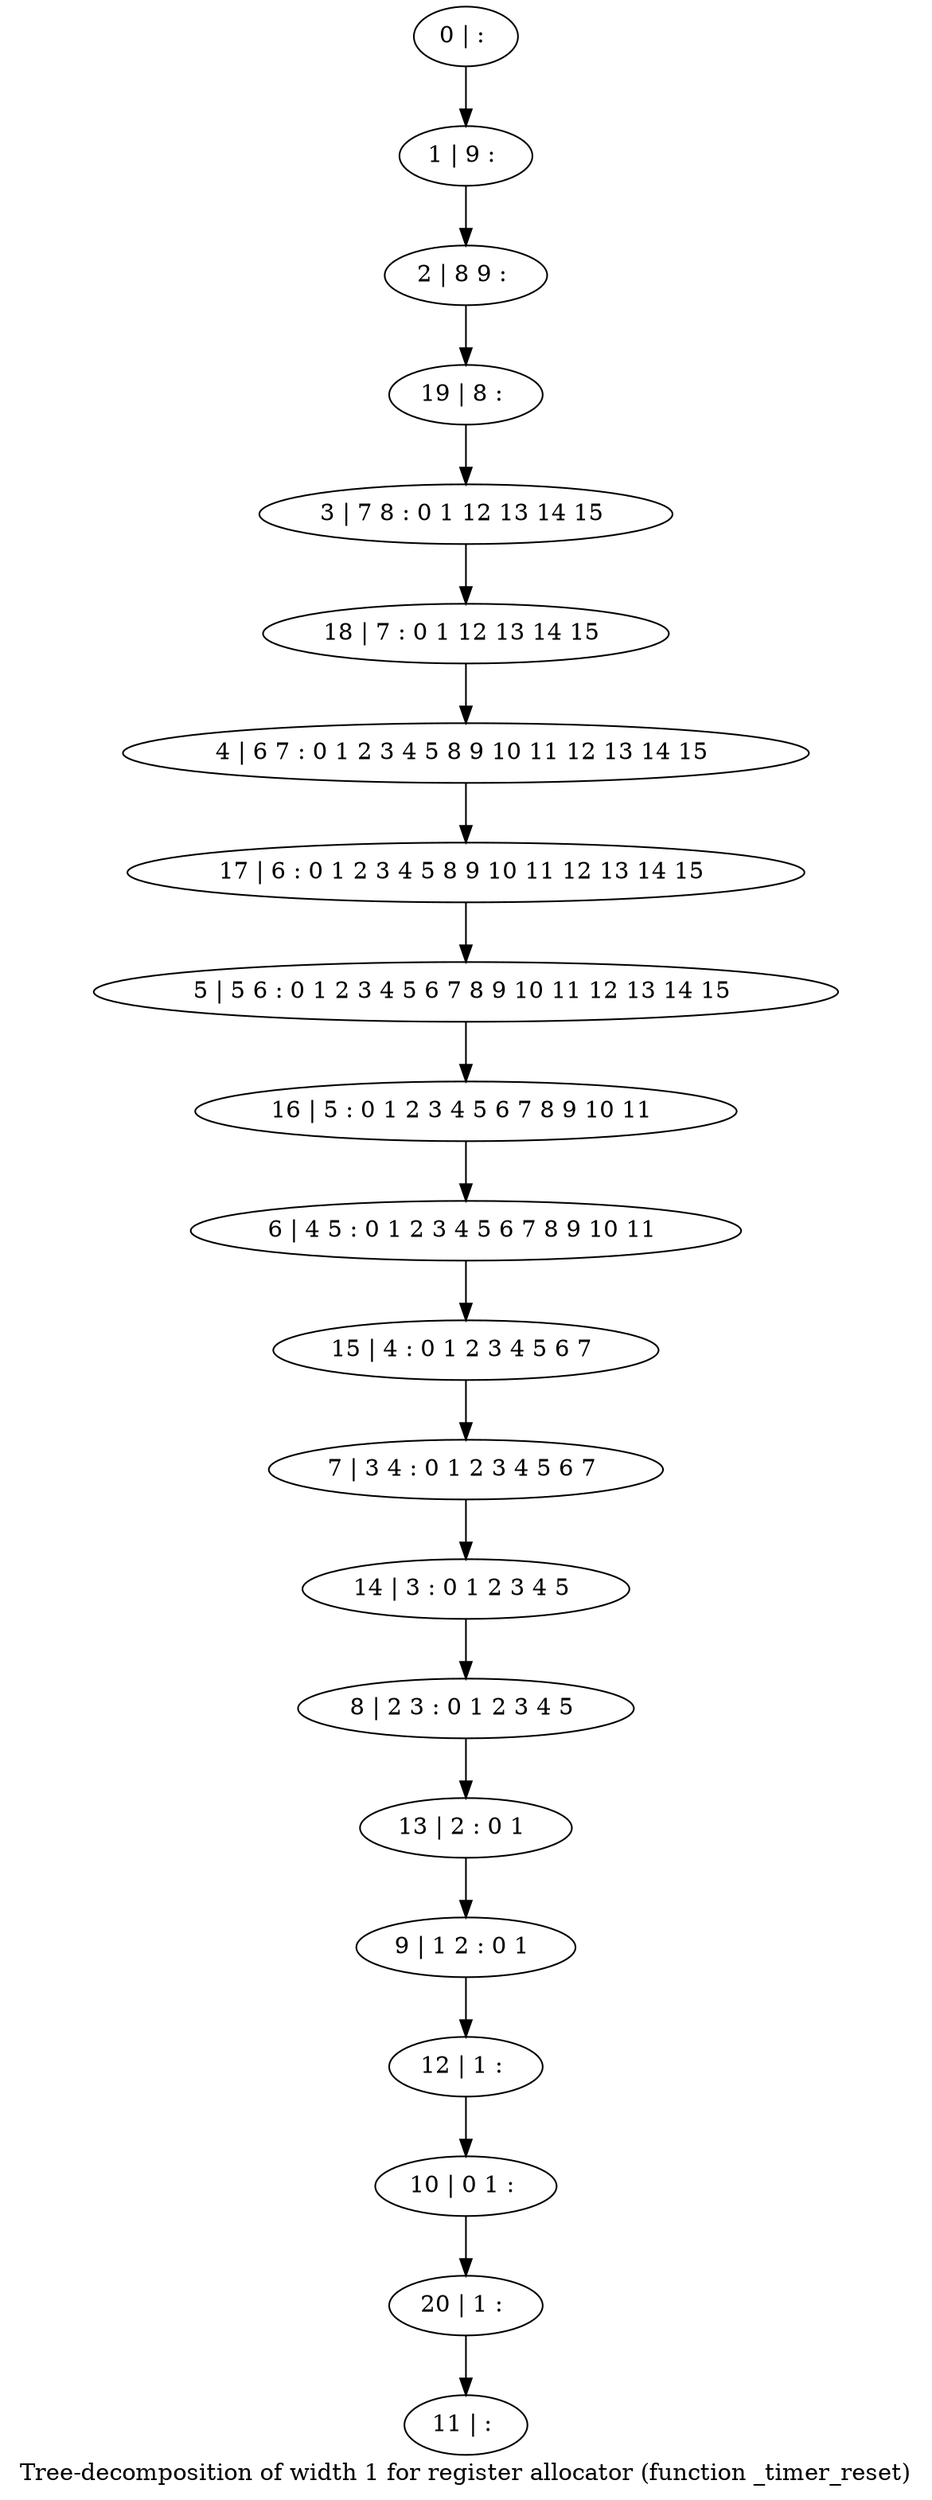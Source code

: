 digraph G {
graph [label="Tree-decomposition of width 1 for register allocator (function _timer_reset)"]
0[label="0 | : "];
1[label="1 | 9 : "];
2[label="2 | 8 9 : "];
3[label="3 | 7 8 : 0 1 12 13 14 15 "];
4[label="4 | 6 7 : 0 1 2 3 4 5 8 9 10 11 12 13 14 15 "];
5[label="5 | 5 6 : 0 1 2 3 4 5 6 7 8 9 10 11 12 13 14 15 "];
6[label="6 | 4 5 : 0 1 2 3 4 5 6 7 8 9 10 11 "];
7[label="7 | 3 4 : 0 1 2 3 4 5 6 7 "];
8[label="8 | 2 3 : 0 1 2 3 4 5 "];
9[label="9 | 1 2 : 0 1 "];
10[label="10 | 0 1 : "];
11[label="11 | : "];
12[label="12 | 1 : "];
13[label="13 | 2 : 0 1 "];
14[label="14 | 3 : 0 1 2 3 4 5 "];
15[label="15 | 4 : 0 1 2 3 4 5 6 7 "];
16[label="16 | 5 : 0 1 2 3 4 5 6 7 8 9 10 11 "];
17[label="17 | 6 : 0 1 2 3 4 5 8 9 10 11 12 13 14 15 "];
18[label="18 | 7 : 0 1 12 13 14 15 "];
19[label="19 | 8 : "];
20[label="20 | 1 : "];
0->1 ;
1->2 ;
12->10 ;
9->12 ;
13->9 ;
8->13 ;
14->8 ;
7->14 ;
15->7 ;
6->15 ;
16->6 ;
5->16 ;
17->5 ;
4->17 ;
18->4 ;
3->18 ;
19->3 ;
2->19 ;
20->11 ;
10->20 ;
}
